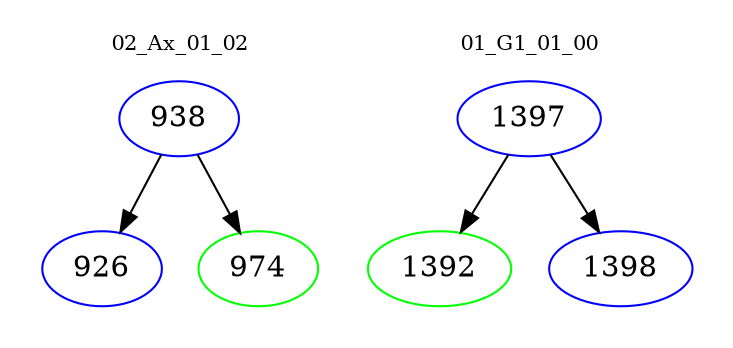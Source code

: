 digraph{
subgraph cluster_0 {
color = white
label = "02_Ax_01_02";
fontsize=10;
T0_938 [label="938", color="blue"]
T0_938 -> T0_926 [color="black"]
T0_926 [label="926", color="blue"]
T0_938 -> T0_974 [color="black"]
T0_974 [label="974", color="green"]
}
subgraph cluster_1 {
color = white
label = "01_G1_01_00";
fontsize=10;
T1_1397 [label="1397", color="blue"]
T1_1397 -> T1_1392 [color="black"]
T1_1392 [label="1392", color="green"]
T1_1397 -> T1_1398 [color="black"]
T1_1398 [label="1398", color="blue"]
}
}
